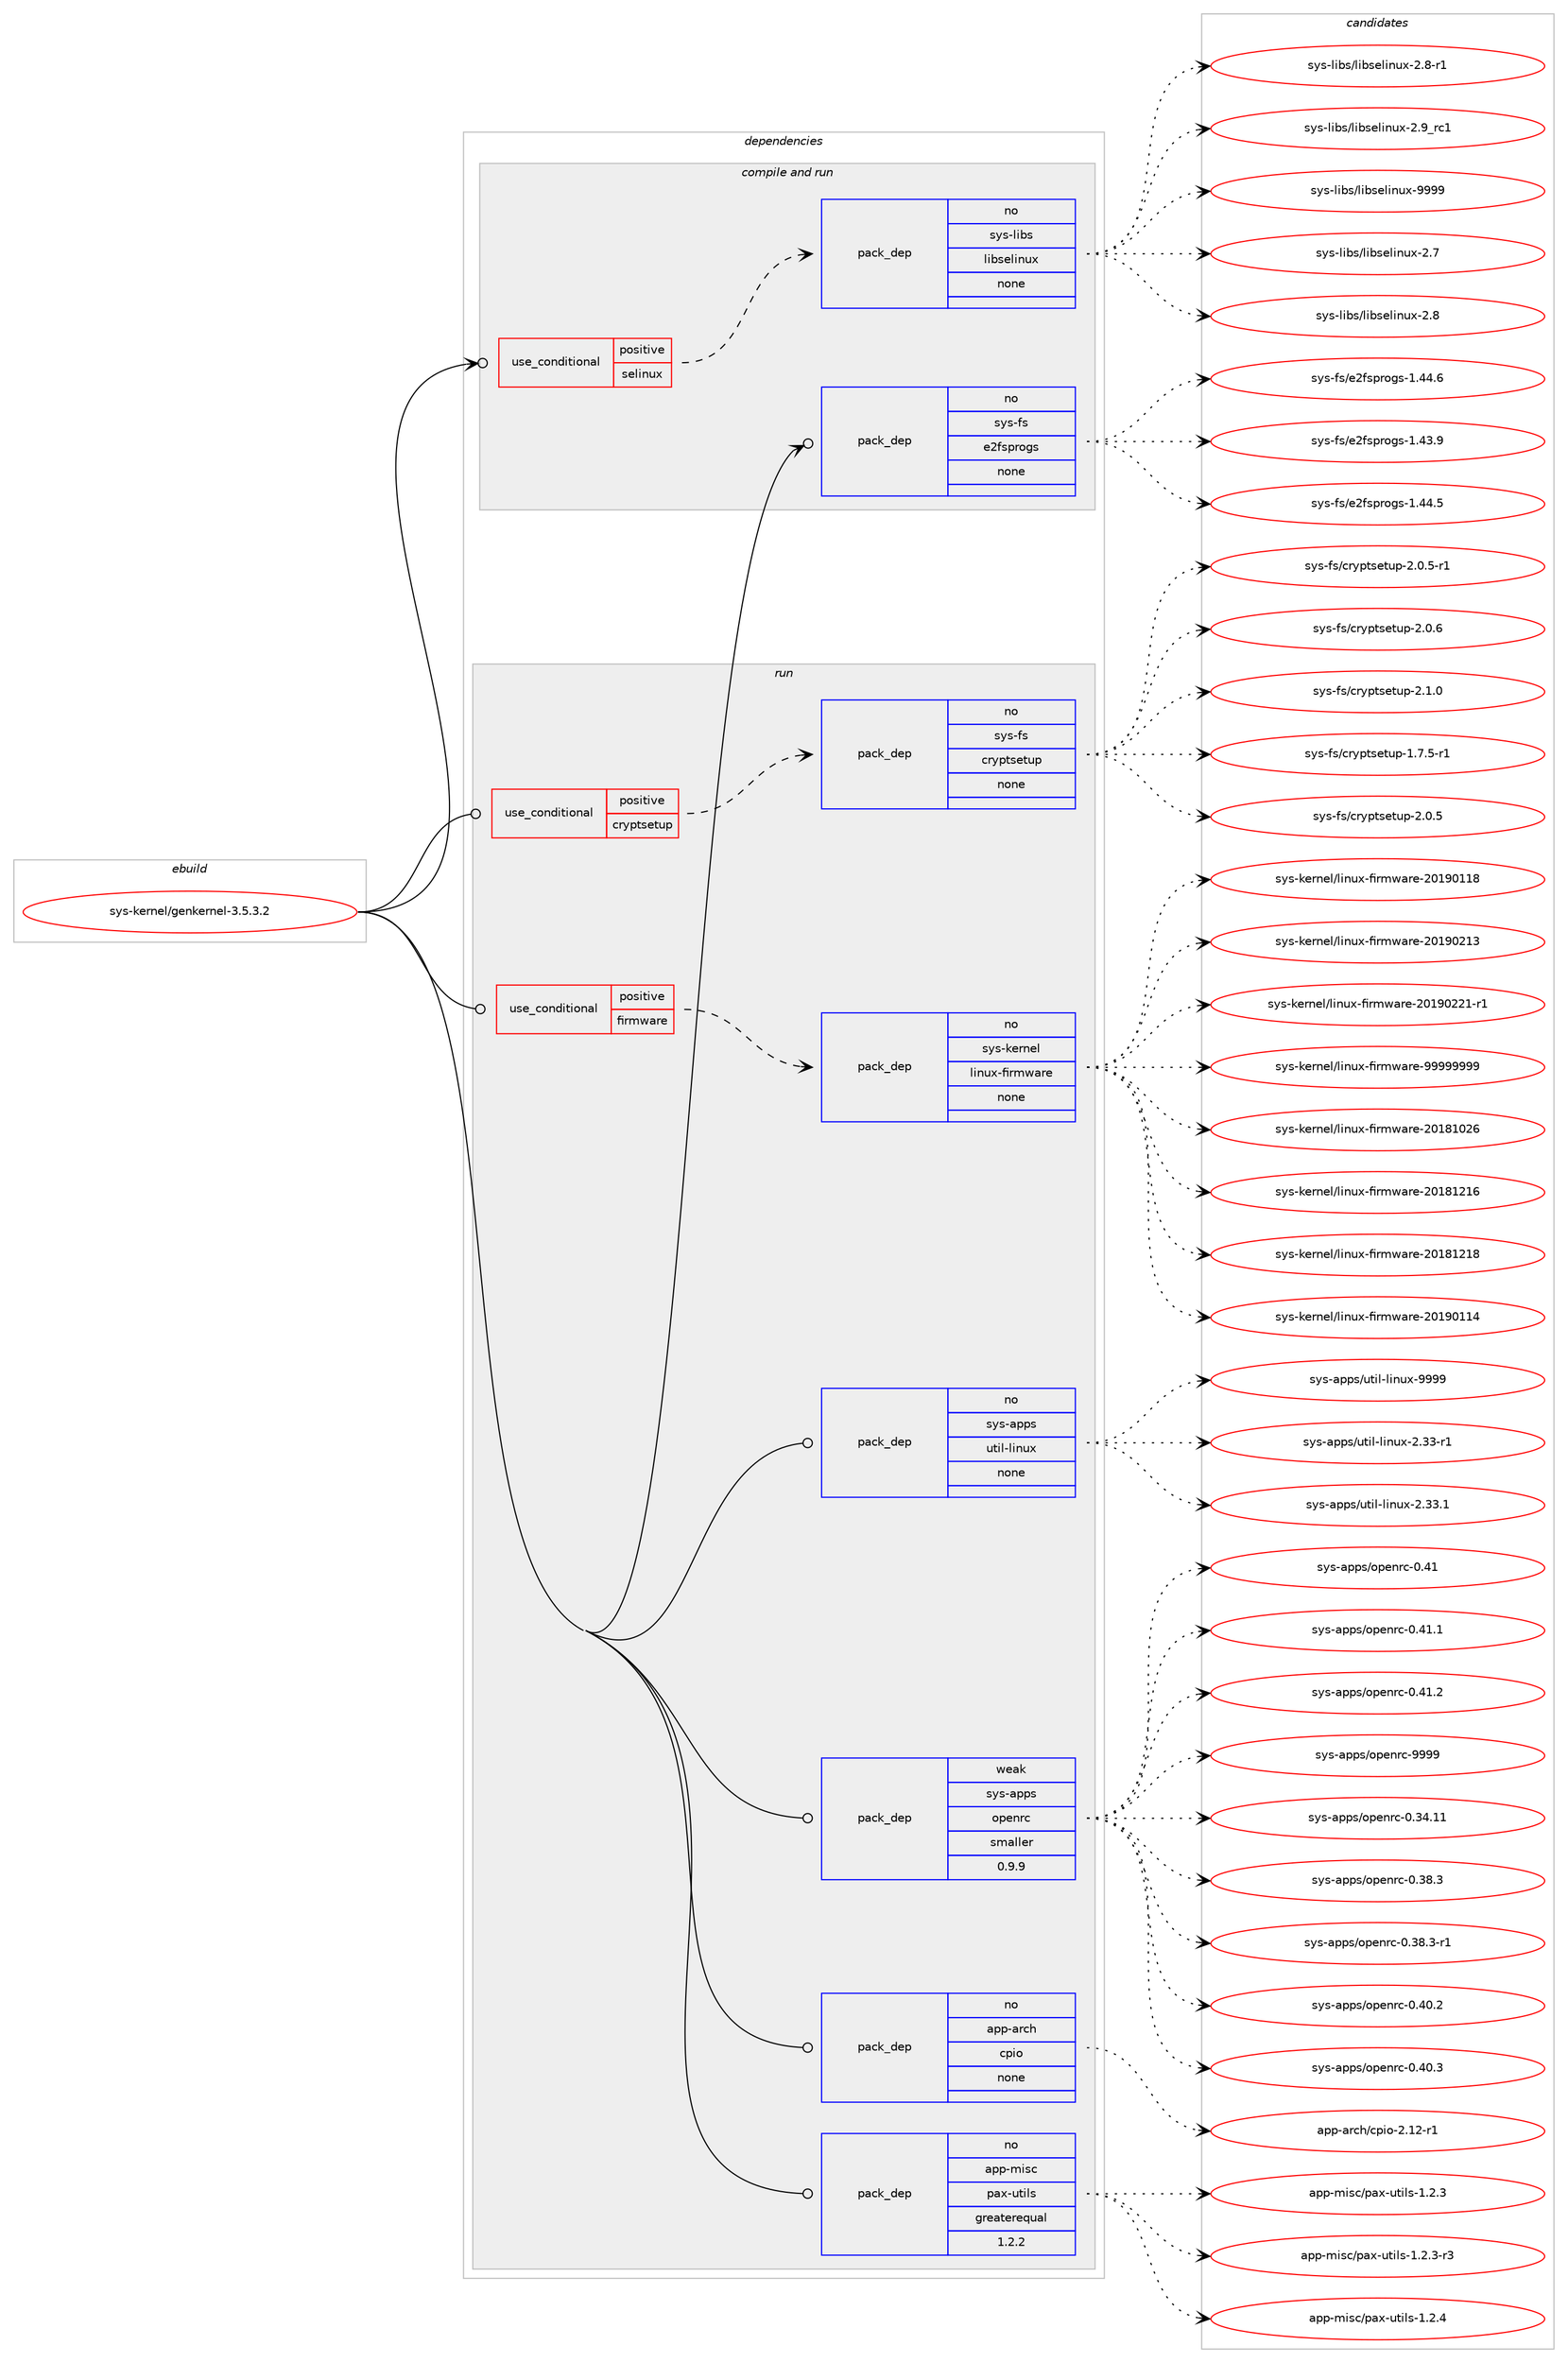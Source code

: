 digraph prolog {

# *************
# Graph options
# *************

newrank=true;
concentrate=true;
compound=true;
graph [rankdir=LR,fontname=Helvetica,fontsize=10,ranksep=1.5];#, ranksep=2.5, nodesep=0.2];
edge  [arrowhead=vee];
node  [fontname=Helvetica,fontsize=10];

# **********
# The ebuild
# **********

subgraph cluster_leftcol {
color=gray;
rank=same;
label=<<i>ebuild</i>>;
id [label="sys-kernel/genkernel-3.5.3.2", color=red, width=4, href="../sys-kernel/genkernel-3.5.3.2.svg"];
}

# ****************
# The dependencies
# ****************

subgraph cluster_midcol {
color=gray;
label=<<i>dependencies</i>>;
subgraph cluster_compile {
fillcolor="#eeeeee";
style=filled;
label=<<i>compile</i>>;
}
subgraph cluster_compileandrun {
fillcolor="#eeeeee";
style=filled;
label=<<i>compile and run</i>>;
subgraph cond275 {
dependency3039 [label=<<TABLE BORDER="0" CELLBORDER="1" CELLSPACING="0" CELLPADDING="4"><TR><TD ROWSPAN="3" CELLPADDING="10">use_conditional</TD></TR><TR><TD>positive</TD></TR><TR><TD>selinux</TD></TR></TABLE>>, shape=none, color=red];
subgraph pack2706 {
dependency3040 [label=<<TABLE BORDER="0" CELLBORDER="1" CELLSPACING="0" CELLPADDING="4" WIDTH="220"><TR><TD ROWSPAN="6" CELLPADDING="30">pack_dep</TD></TR><TR><TD WIDTH="110">no</TD></TR><TR><TD>sys-libs</TD></TR><TR><TD>libselinux</TD></TR><TR><TD>none</TD></TR><TR><TD></TD></TR></TABLE>>, shape=none, color=blue];
}
dependency3039:e -> dependency3040:w [weight=20,style="dashed",arrowhead="vee"];
}
id:e -> dependency3039:w [weight=20,style="solid",arrowhead="odotvee"];
subgraph pack2707 {
dependency3041 [label=<<TABLE BORDER="0" CELLBORDER="1" CELLSPACING="0" CELLPADDING="4" WIDTH="220"><TR><TD ROWSPAN="6" CELLPADDING="30">pack_dep</TD></TR><TR><TD WIDTH="110">no</TD></TR><TR><TD>sys-fs</TD></TR><TR><TD>e2fsprogs</TD></TR><TR><TD>none</TD></TR><TR><TD></TD></TR></TABLE>>, shape=none, color=blue];
}
id:e -> dependency3041:w [weight=20,style="solid",arrowhead="odotvee"];
}
subgraph cluster_run {
fillcolor="#eeeeee";
style=filled;
label=<<i>run</i>>;
subgraph cond276 {
dependency3042 [label=<<TABLE BORDER="0" CELLBORDER="1" CELLSPACING="0" CELLPADDING="4"><TR><TD ROWSPAN="3" CELLPADDING="10">use_conditional</TD></TR><TR><TD>positive</TD></TR><TR><TD>cryptsetup</TD></TR></TABLE>>, shape=none, color=red];
subgraph pack2708 {
dependency3043 [label=<<TABLE BORDER="0" CELLBORDER="1" CELLSPACING="0" CELLPADDING="4" WIDTH="220"><TR><TD ROWSPAN="6" CELLPADDING="30">pack_dep</TD></TR><TR><TD WIDTH="110">no</TD></TR><TR><TD>sys-fs</TD></TR><TR><TD>cryptsetup</TD></TR><TR><TD>none</TD></TR><TR><TD></TD></TR></TABLE>>, shape=none, color=blue];
}
dependency3042:e -> dependency3043:w [weight=20,style="dashed",arrowhead="vee"];
}
id:e -> dependency3042:w [weight=20,style="solid",arrowhead="odot"];
subgraph cond277 {
dependency3044 [label=<<TABLE BORDER="0" CELLBORDER="1" CELLSPACING="0" CELLPADDING="4"><TR><TD ROWSPAN="3" CELLPADDING="10">use_conditional</TD></TR><TR><TD>positive</TD></TR><TR><TD>firmware</TD></TR></TABLE>>, shape=none, color=red];
subgraph pack2709 {
dependency3045 [label=<<TABLE BORDER="0" CELLBORDER="1" CELLSPACING="0" CELLPADDING="4" WIDTH="220"><TR><TD ROWSPAN="6" CELLPADDING="30">pack_dep</TD></TR><TR><TD WIDTH="110">no</TD></TR><TR><TD>sys-kernel</TD></TR><TR><TD>linux-firmware</TD></TR><TR><TD>none</TD></TR><TR><TD></TD></TR></TABLE>>, shape=none, color=blue];
}
dependency3044:e -> dependency3045:w [weight=20,style="dashed",arrowhead="vee"];
}
id:e -> dependency3044:w [weight=20,style="solid",arrowhead="odot"];
subgraph pack2710 {
dependency3046 [label=<<TABLE BORDER="0" CELLBORDER="1" CELLSPACING="0" CELLPADDING="4" WIDTH="220"><TR><TD ROWSPAN="6" CELLPADDING="30">pack_dep</TD></TR><TR><TD WIDTH="110">no</TD></TR><TR><TD>app-arch</TD></TR><TR><TD>cpio</TD></TR><TR><TD>none</TD></TR><TR><TD></TD></TR></TABLE>>, shape=none, color=blue];
}
id:e -> dependency3046:w [weight=20,style="solid",arrowhead="odot"];
subgraph pack2711 {
dependency3047 [label=<<TABLE BORDER="0" CELLBORDER="1" CELLSPACING="0" CELLPADDING="4" WIDTH="220"><TR><TD ROWSPAN="6" CELLPADDING="30">pack_dep</TD></TR><TR><TD WIDTH="110">no</TD></TR><TR><TD>app-misc</TD></TR><TR><TD>pax-utils</TD></TR><TR><TD>greaterequal</TD></TR><TR><TD>1.2.2</TD></TR></TABLE>>, shape=none, color=blue];
}
id:e -> dependency3047:w [weight=20,style="solid",arrowhead="odot"];
subgraph pack2712 {
dependency3048 [label=<<TABLE BORDER="0" CELLBORDER="1" CELLSPACING="0" CELLPADDING="4" WIDTH="220"><TR><TD ROWSPAN="6" CELLPADDING="30">pack_dep</TD></TR><TR><TD WIDTH="110">no</TD></TR><TR><TD>sys-apps</TD></TR><TR><TD>util-linux</TD></TR><TR><TD>none</TD></TR><TR><TD></TD></TR></TABLE>>, shape=none, color=blue];
}
id:e -> dependency3048:w [weight=20,style="solid",arrowhead="odot"];
subgraph pack2713 {
dependency3049 [label=<<TABLE BORDER="0" CELLBORDER="1" CELLSPACING="0" CELLPADDING="4" WIDTH="220"><TR><TD ROWSPAN="6" CELLPADDING="30">pack_dep</TD></TR><TR><TD WIDTH="110">weak</TD></TR><TR><TD>sys-apps</TD></TR><TR><TD>openrc</TD></TR><TR><TD>smaller</TD></TR><TR><TD>0.9.9</TD></TR></TABLE>>, shape=none, color=blue];
}
id:e -> dependency3049:w [weight=20,style="solid",arrowhead="odot"];
}
}

# **************
# The candidates
# **************

subgraph cluster_choices {
rank=same;
color=gray;
label=<<i>candidates</i>>;

subgraph choice2706 {
color=black;
nodesep=1;
choice1151211154510810598115471081059811510110810511011712045504655 [label="sys-libs/libselinux-2.7", color=red, width=4,href="../sys-libs/libselinux-2.7.svg"];
choice1151211154510810598115471081059811510110810511011712045504656 [label="sys-libs/libselinux-2.8", color=red, width=4,href="../sys-libs/libselinux-2.8.svg"];
choice11512111545108105981154710810598115101108105110117120455046564511449 [label="sys-libs/libselinux-2.8-r1", color=red, width=4,href="../sys-libs/libselinux-2.8-r1.svg"];
choice1151211154510810598115471081059811510110810511011712045504657951149949 [label="sys-libs/libselinux-2.9_rc1", color=red, width=4,href="../sys-libs/libselinux-2.9_rc1.svg"];
choice115121115451081059811547108105981151011081051101171204557575757 [label="sys-libs/libselinux-9999", color=red, width=4,href="../sys-libs/libselinux-9999.svg"];
dependency3040:e -> choice1151211154510810598115471081059811510110810511011712045504655:w [style=dotted,weight="100"];
dependency3040:e -> choice1151211154510810598115471081059811510110810511011712045504656:w [style=dotted,weight="100"];
dependency3040:e -> choice11512111545108105981154710810598115101108105110117120455046564511449:w [style=dotted,weight="100"];
dependency3040:e -> choice1151211154510810598115471081059811510110810511011712045504657951149949:w [style=dotted,weight="100"];
dependency3040:e -> choice115121115451081059811547108105981151011081051101171204557575757:w [style=dotted,weight="100"];
}
subgraph choice2707 {
color=black;
nodesep=1;
choice11512111545102115471015010211511211411110311545494652514657 [label="sys-fs/e2fsprogs-1.43.9", color=red, width=4,href="../sys-fs/e2fsprogs-1.43.9.svg"];
choice11512111545102115471015010211511211411110311545494652524653 [label="sys-fs/e2fsprogs-1.44.5", color=red, width=4,href="../sys-fs/e2fsprogs-1.44.5.svg"];
choice11512111545102115471015010211511211411110311545494652524654 [label="sys-fs/e2fsprogs-1.44.6", color=red, width=4,href="../sys-fs/e2fsprogs-1.44.6.svg"];
dependency3041:e -> choice11512111545102115471015010211511211411110311545494652514657:w [style=dotted,weight="100"];
dependency3041:e -> choice11512111545102115471015010211511211411110311545494652524653:w [style=dotted,weight="100"];
dependency3041:e -> choice11512111545102115471015010211511211411110311545494652524654:w [style=dotted,weight="100"];
}
subgraph choice2708 {
color=black;
nodesep=1;
choice1151211154510211547991141211121161151011161171124549465546534511449 [label="sys-fs/cryptsetup-1.7.5-r1", color=red, width=4,href="../sys-fs/cryptsetup-1.7.5-r1.svg"];
choice115121115451021154799114121112116115101116117112455046484653 [label="sys-fs/cryptsetup-2.0.5", color=red, width=4,href="../sys-fs/cryptsetup-2.0.5.svg"];
choice1151211154510211547991141211121161151011161171124550464846534511449 [label="sys-fs/cryptsetup-2.0.5-r1", color=red, width=4,href="../sys-fs/cryptsetup-2.0.5-r1.svg"];
choice115121115451021154799114121112116115101116117112455046484654 [label="sys-fs/cryptsetup-2.0.6", color=red, width=4,href="../sys-fs/cryptsetup-2.0.6.svg"];
choice115121115451021154799114121112116115101116117112455046494648 [label="sys-fs/cryptsetup-2.1.0", color=red, width=4,href="../sys-fs/cryptsetup-2.1.0.svg"];
dependency3043:e -> choice1151211154510211547991141211121161151011161171124549465546534511449:w [style=dotted,weight="100"];
dependency3043:e -> choice115121115451021154799114121112116115101116117112455046484653:w [style=dotted,weight="100"];
dependency3043:e -> choice1151211154510211547991141211121161151011161171124550464846534511449:w [style=dotted,weight="100"];
dependency3043:e -> choice115121115451021154799114121112116115101116117112455046484654:w [style=dotted,weight="100"];
dependency3043:e -> choice115121115451021154799114121112116115101116117112455046494648:w [style=dotted,weight="100"];
}
subgraph choice2709 {
color=black;
nodesep=1;
choice11512111545107101114110101108471081051101171204510210511410911997114101455048495649485054 [label="sys-kernel/linux-firmware-20181026", color=red, width=4,href="../sys-kernel/linux-firmware-20181026.svg"];
choice11512111545107101114110101108471081051101171204510210511410911997114101455048495649504954 [label="sys-kernel/linux-firmware-20181216", color=red, width=4,href="../sys-kernel/linux-firmware-20181216.svg"];
choice11512111545107101114110101108471081051101171204510210511410911997114101455048495649504956 [label="sys-kernel/linux-firmware-20181218", color=red, width=4,href="../sys-kernel/linux-firmware-20181218.svg"];
choice11512111545107101114110101108471081051101171204510210511410911997114101455048495748494952 [label="sys-kernel/linux-firmware-20190114", color=red, width=4,href="../sys-kernel/linux-firmware-20190114.svg"];
choice11512111545107101114110101108471081051101171204510210511410911997114101455048495748494956 [label="sys-kernel/linux-firmware-20190118", color=red, width=4,href="../sys-kernel/linux-firmware-20190118.svg"];
choice11512111545107101114110101108471081051101171204510210511410911997114101455048495748504951 [label="sys-kernel/linux-firmware-20190213", color=red, width=4,href="../sys-kernel/linux-firmware-20190213.svg"];
choice115121115451071011141101011084710810511011712045102105114109119971141014550484957485050494511449 [label="sys-kernel/linux-firmware-20190221-r1", color=red, width=4,href="../sys-kernel/linux-firmware-20190221-r1.svg"];
choice11512111545107101114110101108471081051101171204510210511410911997114101455757575757575757 [label="sys-kernel/linux-firmware-99999999", color=red, width=4,href="../sys-kernel/linux-firmware-99999999.svg"];
dependency3045:e -> choice11512111545107101114110101108471081051101171204510210511410911997114101455048495649485054:w [style=dotted,weight="100"];
dependency3045:e -> choice11512111545107101114110101108471081051101171204510210511410911997114101455048495649504954:w [style=dotted,weight="100"];
dependency3045:e -> choice11512111545107101114110101108471081051101171204510210511410911997114101455048495649504956:w [style=dotted,weight="100"];
dependency3045:e -> choice11512111545107101114110101108471081051101171204510210511410911997114101455048495748494952:w [style=dotted,weight="100"];
dependency3045:e -> choice11512111545107101114110101108471081051101171204510210511410911997114101455048495748494956:w [style=dotted,weight="100"];
dependency3045:e -> choice11512111545107101114110101108471081051101171204510210511410911997114101455048495748504951:w [style=dotted,weight="100"];
dependency3045:e -> choice115121115451071011141101011084710810511011712045102105114109119971141014550484957485050494511449:w [style=dotted,weight="100"];
dependency3045:e -> choice11512111545107101114110101108471081051101171204510210511410911997114101455757575757575757:w [style=dotted,weight="100"];
}
subgraph choice2710 {
color=black;
nodesep=1;
choice97112112459711499104479911210511145504649504511449 [label="app-arch/cpio-2.12-r1", color=red, width=4,href="../app-arch/cpio-2.12-r1.svg"];
dependency3046:e -> choice97112112459711499104479911210511145504649504511449:w [style=dotted,weight="100"];
}
subgraph choice2711 {
color=black;
nodesep=1;
choice971121124510910511599471129712045117116105108115454946504651 [label="app-misc/pax-utils-1.2.3", color=red, width=4,href="../app-misc/pax-utils-1.2.3.svg"];
choice9711211245109105115994711297120451171161051081154549465046514511451 [label="app-misc/pax-utils-1.2.3-r3", color=red, width=4,href="../app-misc/pax-utils-1.2.3-r3.svg"];
choice971121124510910511599471129712045117116105108115454946504652 [label="app-misc/pax-utils-1.2.4", color=red, width=4,href="../app-misc/pax-utils-1.2.4.svg"];
dependency3047:e -> choice971121124510910511599471129712045117116105108115454946504651:w [style=dotted,weight="100"];
dependency3047:e -> choice9711211245109105115994711297120451171161051081154549465046514511451:w [style=dotted,weight="100"];
dependency3047:e -> choice971121124510910511599471129712045117116105108115454946504652:w [style=dotted,weight="100"];
}
subgraph choice2712 {
color=black;
nodesep=1;
choice1151211154597112112115471171161051084510810511011712045504651514511449 [label="sys-apps/util-linux-2.33-r1", color=red, width=4,href="../sys-apps/util-linux-2.33-r1.svg"];
choice1151211154597112112115471171161051084510810511011712045504651514649 [label="sys-apps/util-linux-2.33.1", color=red, width=4,href="../sys-apps/util-linux-2.33.1.svg"];
choice115121115459711211211547117116105108451081051101171204557575757 [label="sys-apps/util-linux-9999", color=red, width=4,href="../sys-apps/util-linux-9999.svg"];
dependency3048:e -> choice1151211154597112112115471171161051084510810511011712045504651514511449:w [style=dotted,weight="100"];
dependency3048:e -> choice1151211154597112112115471171161051084510810511011712045504651514649:w [style=dotted,weight="100"];
dependency3048:e -> choice115121115459711211211547117116105108451081051101171204557575757:w [style=dotted,weight="100"];
}
subgraph choice2713 {
color=black;
nodesep=1;
choice115121115459711211211547111112101110114994548465152464949 [label="sys-apps/openrc-0.34.11", color=red, width=4,href="../sys-apps/openrc-0.34.11.svg"];
choice1151211154597112112115471111121011101149945484651564651 [label="sys-apps/openrc-0.38.3", color=red, width=4,href="../sys-apps/openrc-0.38.3.svg"];
choice11512111545971121121154711111210111011499454846515646514511449 [label="sys-apps/openrc-0.38.3-r1", color=red, width=4,href="../sys-apps/openrc-0.38.3-r1.svg"];
choice1151211154597112112115471111121011101149945484652484650 [label="sys-apps/openrc-0.40.2", color=red, width=4,href="../sys-apps/openrc-0.40.2.svg"];
choice1151211154597112112115471111121011101149945484652484651 [label="sys-apps/openrc-0.40.3", color=red, width=4,href="../sys-apps/openrc-0.40.3.svg"];
choice115121115459711211211547111112101110114994548465249 [label="sys-apps/openrc-0.41", color=red, width=4,href="../sys-apps/openrc-0.41.svg"];
choice1151211154597112112115471111121011101149945484652494649 [label="sys-apps/openrc-0.41.1", color=red, width=4,href="../sys-apps/openrc-0.41.1.svg"];
choice1151211154597112112115471111121011101149945484652494650 [label="sys-apps/openrc-0.41.2", color=red, width=4,href="../sys-apps/openrc-0.41.2.svg"];
choice115121115459711211211547111112101110114994557575757 [label="sys-apps/openrc-9999", color=red, width=4,href="../sys-apps/openrc-9999.svg"];
dependency3049:e -> choice115121115459711211211547111112101110114994548465152464949:w [style=dotted,weight="100"];
dependency3049:e -> choice1151211154597112112115471111121011101149945484651564651:w [style=dotted,weight="100"];
dependency3049:e -> choice11512111545971121121154711111210111011499454846515646514511449:w [style=dotted,weight="100"];
dependency3049:e -> choice1151211154597112112115471111121011101149945484652484650:w [style=dotted,weight="100"];
dependency3049:e -> choice1151211154597112112115471111121011101149945484652484651:w [style=dotted,weight="100"];
dependency3049:e -> choice115121115459711211211547111112101110114994548465249:w [style=dotted,weight="100"];
dependency3049:e -> choice1151211154597112112115471111121011101149945484652494649:w [style=dotted,weight="100"];
dependency3049:e -> choice1151211154597112112115471111121011101149945484652494650:w [style=dotted,weight="100"];
dependency3049:e -> choice115121115459711211211547111112101110114994557575757:w [style=dotted,weight="100"];
}
}

}
